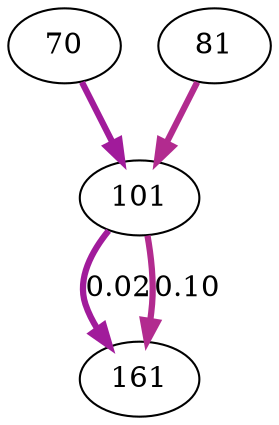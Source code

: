 digraph  {
70;
101;
161;
81;
70 -> 101  [color="#a11b9b", key=0, penwidth=3];
101 -> 161  [color="#a11b9b", key=0, label="0.02", penwidth=3];
101 -> 161  [color="#b22b8f", key=1, label="0.10", penwidth=3];
81 -> 101  [color="#b22b8f", key=0, penwidth=3];
}
